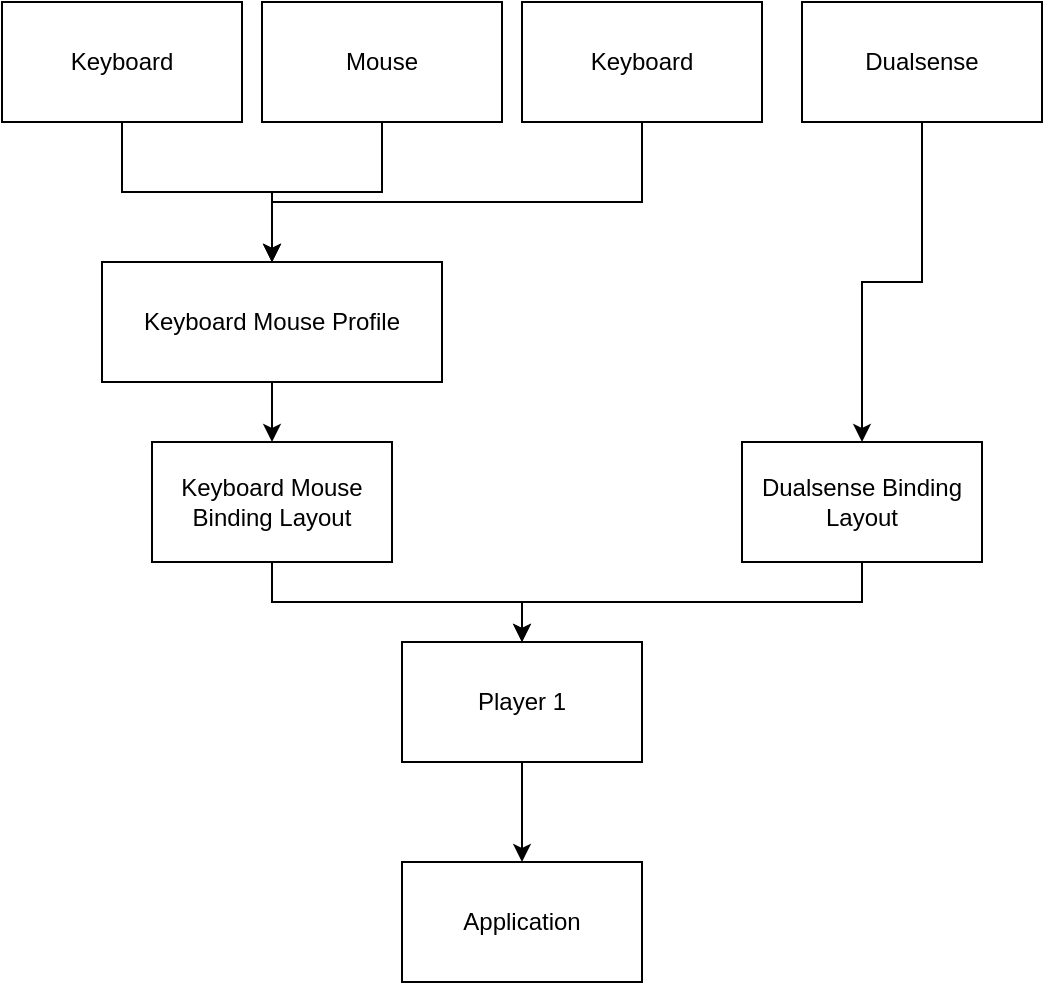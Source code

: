 <mxfile version="16.5.1" type="device" pages="4"><diagram id="h5Q61B0YN9rPFSDJiW0-" name="Mixed Input"><mxGraphModel dx="1038" dy="649" grid="1" gridSize="10" guides="1" tooltips="1" connect="1" arrows="1" fold="1" page="1" pageScale="1" pageWidth="827" pageHeight="1169" math="0" shadow="0"><root><mxCell id="0"/><mxCell id="1" parent="0"/><mxCell id="pF15Wwq_iIEuHPxfnATb-5" style="edgeStyle=orthogonalEdgeStyle;rounded=0;orthogonalLoop=1;jettySize=auto;html=1;exitX=0.5;exitY=1;exitDx=0;exitDy=0;" parent="1" source="pF15Wwq_iIEuHPxfnATb-1" target="pF15Wwq_iIEuHPxfnATb-4" edge="1"><mxGeometry relative="1" as="geometry"/></mxCell><mxCell id="pF15Wwq_iIEuHPxfnATb-1" value="Keyboard" style="rounded=0;whiteSpace=wrap;html=1;" parent="1" vertex="1"><mxGeometry x="20" y="20" width="120" height="60" as="geometry"/></mxCell><mxCell id="pF15Wwq_iIEuHPxfnATb-7" style="edgeStyle=orthogonalEdgeStyle;rounded=0;orthogonalLoop=1;jettySize=auto;html=1;entryX=0.5;entryY=0;entryDx=0;entryDy=0;" parent="1" source="pF15Wwq_iIEuHPxfnATb-2" target="pF15Wwq_iIEuHPxfnATb-4" edge="1"><mxGeometry relative="1" as="geometry"><Array as="points"><mxPoint x="340" y="120"/><mxPoint x="155" y="120"/></Array></mxGeometry></mxCell><mxCell id="pF15Wwq_iIEuHPxfnATb-2" value="Keyboard" style="rounded=0;whiteSpace=wrap;html=1;" parent="1" vertex="1"><mxGeometry x="280" y="20" width="120" height="60" as="geometry"/></mxCell><mxCell id="pF15Wwq_iIEuHPxfnATb-6" style="edgeStyle=orthogonalEdgeStyle;rounded=0;orthogonalLoop=1;jettySize=auto;html=1;exitX=0.5;exitY=1;exitDx=0;exitDy=0;entryX=0.5;entryY=0;entryDx=0;entryDy=0;" parent="1" source="pF15Wwq_iIEuHPxfnATb-3" target="pF15Wwq_iIEuHPxfnATb-4" edge="1"><mxGeometry relative="1" as="geometry"><mxPoint x="160" y="150" as="targetPoint"/></mxGeometry></mxCell><mxCell id="pF15Wwq_iIEuHPxfnATb-3" value="Mouse" style="rounded=0;whiteSpace=wrap;html=1;" parent="1" vertex="1"><mxGeometry x="150" y="20" width="120" height="60" as="geometry"/></mxCell><mxCell id="aq5tfrKfNDRbVjd2Bu6x-3" style="edgeStyle=orthogonalEdgeStyle;rounded=0;orthogonalLoop=1;jettySize=auto;html=1;entryX=0.5;entryY=0;entryDx=0;entryDy=0;" parent="1" source="pF15Wwq_iIEuHPxfnATb-4" target="aq5tfrKfNDRbVjd2Bu6x-2" edge="1"><mxGeometry relative="1" as="geometry"/></mxCell><mxCell id="pF15Wwq_iIEuHPxfnATb-4" value="Keyboard Mouse Profile" style="rounded=0;whiteSpace=wrap;html=1;" parent="1" vertex="1"><mxGeometry x="70" y="150" width="170" height="60" as="geometry"/></mxCell><mxCell id="qpOyX1tc8ropPOdBQhcM-1" style="edgeStyle=orthogonalEdgeStyle;rounded=0;orthogonalLoop=1;jettySize=auto;html=1;entryX=0.5;entryY=0;entryDx=0;entryDy=0;" parent="1" source="pF15Wwq_iIEuHPxfnATb-9" target="aq5tfrKfNDRbVjd2Bu6x-5" edge="1"><mxGeometry relative="1" as="geometry"/></mxCell><mxCell id="pF15Wwq_iIEuHPxfnATb-9" value="Dualsense" style="rounded=0;whiteSpace=wrap;html=1;" parent="1" vertex="1"><mxGeometry x="420" y="20" width="120" height="60" as="geometry"/></mxCell><mxCell id="pF15Wwq_iIEuHPxfnATb-16" style="edgeStyle=orthogonalEdgeStyle;rounded=0;orthogonalLoop=1;jettySize=auto;html=1;" parent="1" source="pF15Wwq_iIEuHPxfnATb-11" target="pF15Wwq_iIEuHPxfnATb-15" edge="1"><mxGeometry relative="1" as="geometry"/></mxCell><mxCell id="pF15Wwq_iIEuHPxfnATb-11" value="Player 1" style="rounded=0;whiteSpace=wrap;html=1;" parent="1" vertex="1"><mxGeometry x="220" y="340" width="120" height="60" as="geometry"/></mxCell><mxCell id="pF15Wwq_iIEuHPxfnATb-15" value="Application" style="rounded=0;whiteSpace=wrap;html=1;" parent="1" vertex="1"><mxGeometry x="220" y="450" width="120" height="60" as="geometry"/></mxCell><mxCell id="aq5tfrKfNDRbVjd2Bu6x-4" style="edgeStyle=orthogonalEdgeStyle;rounded=0;orthogonalLoop=1;jettySize=auto;html=1;entryX=0.5;entryY=0;entryDx=0;entryDy=0;" parent="1" source="aq5tfrKfNDRbVjd2Bu6x-2" target="pF15Wwq_iIEuHPxfnATb-11" edge="1"><mxGeometry relative="1" as="geometry"><Array as="points"><mxPoint x="155" y="320"/><mxPoint x="280" y="320"/></Array></mxGeometry></mxCell><mxCell id="aq5tfrKfNDRbVjd2Bu6x-2" value="Keyboard Mouse Binding Layout" style="rounded=0;whiteSpace=wrap;html=1;" parent="1" vertex="1"><mxGeometry x="95" y="240" width="120" height="60" as="geometry"/></mxCell><mxCell id="aq5tfrKfNDRbVjd2Bu6x-6" style="edgeStyle=orthogonalEdgeStyle;rounded=0;orthogonalLoop=1;jettySize=auto;html=1;entryX=0.5;entryY=0;entryDx=0;entryDy=0;" parent="1" source="aq5tfrKfNDRbVjd2Bu6x-5" target="pF15Wwq_iIEuHPxfnATb-11" edge="1"><mxGeometry relative="1" as="geometry"><mxPoint x="410" y="330" as="targetPoint"/><Array as="points"><mxPoint x="450" y="320"/><mxPoint x="280" y="320"/></Array></mxGeometry></mxCell><mxCell id="aq5tfrKfNDRbVjd2Bu6x-5" value="Dualsense Binding Layout" style="rounded=0;whiteSpace=wrap;html=1;" parent="1" vertex="1"><mxGeometry x="390" y="240" width="120" height="60" as="geometry"/></mxCell></root></mxGraphModel></diagram><diagram id="c1TGQ3jnEVbHoawuWCXP" name="Sharing"><mxGraphModel dx="1038" dy="649" grid="1" gridSize="10" guides="1" tooltips="1" connect="1" arrows="1" fold="1" page="1" pageScale="1" pageWidth="827" pageHeight="1169" math="0" shadow="0"><root><mxCell id="i7vJ8H5af5U2NoIXpvVq-0"/><mxCell id="i7vJ8H5af5U2NoIXpvVq-1" parent="i7vJ8H5af5U2NoIXpvVq-0"/><mxCell id="RErwGhBIFDW3ZbpHrbJg-0" style="edgeStyle=orthogonalEdgeStyle;rounded=0;orthogonalLoop=1;jettySize=auto;html=1;exitX=0.5;exitY=1;exitDx=0;exitDy=0;" parent="i7vJ8H5af5U2NoIXpvVq-1" source="RErwGhBIFDW3ZbpHrbJg-1" target="RErwGhBIFDW3ZbpHrbJg-7" edge="1"><mxGeometry relative="1" as="geometry"/></mxCell><mxCell id="RErwGhBIFDW3ZbpHrbJg-1" value="Mouse" style="rounded=0;whiteSpace=wrap;html=1;" parent="i7vJ8H5af5U2NoIXpvVq-1" vertex="1"><mxGeometry x="80" y="20" width="120" height="60" as="geometry"/></mxCell><mxCell id="7BFnUac_FmdNXGmwfk6E-6" style="edgeStyle=orthogonalEdgeStyle;rounded=0;orthogonalLoop=1;jettySize=auto;html=1;entryX=0.5;entryY=0;entryDx=0;entryDy=0;" parent="i7vJ8H5af5U2NoIXpvVq-1" source="RErwGhBIFDW3ZbpHrbJg-3" target="RErwGhBIFDW3ZbpHrbJg-7" edge="1"><mxGeometry relative="1" as="geometry"/></mxCell><mxCell id="RErwGhBIFDW3ZbpHrbJg-3" value="Keyboard" style="rounded=0;whiteSpace=wrap;html=1;" parent="i7vJ8H5af5U2NoIXpvVq-1" vertex="1"><mxGeometry x="250" y="20" width="120" height="60" as="geometry"/></mxCell><mxCell id="7BFnUac_FmdNXGmwfk6E-1" style="edgeStyle=orthogonalEdgeStyle;rounded=0;orthogonalLoop=1;jettySize=auto;html=1;entryX=0.5;entryY=0;entryDx=0;entryDy=0;" parent="i7vJ8H5af5U2NoIXpvVq-1" source="RErwGhBIFDW3ZbpHrbJg-7" target="7BFnUac_FmdNXGmwfk6E-0" edge="1"><mxGeometry relative="1" as="geometry"/></mxCell><mxCell id="7BFnUac_FmdNXGmwfk6E-7" style="edgeStyle=orthogonalEdgeStyle;rounded=0;orthogonalLoop=1;jettySize=auto;html=1;entryX=0.5;entryY=0;entryDx=0;entryDy=0;" parent="i7vJ8H5af5U2NoIXpvVq-1" source="RErwGhBIFDW3ZbpHrbJg-7" target="7BFnUac_FmdNXGmwfk6E-5" edge="1"><mxGeometry relative="1" as="geometry"/></mxCell><mxCell id="RErwGhBIFDW3ZbpHrbJg-7" value="Mouse and Keyboard Profile" style="rounded=0;whiteSpace=wrap;html=1;" parent="i7vJ8H5af5U2NoIXpvVq-1" vertex="1"><mxGeometry x="140" y="140" width="170" height="60" as="geometry"/></mxCell><mxCell id="RErwGhBIFDW3ZbpHrbJg-12" style="edgeStyle=orthogonalEdgeStyle;rounded=0;orthogonalLoop=1;jettySize=auto;html=1;" parent="i7vJ8H5af5U2NoIXpvVq-1" target="RErwGhBIFDW3ZbpHrbJg-14" edge="1"><mxGeometry relative="1" as="geometry"><mxPoint x="135" y="430" as="sourcePoint"/><Array as="points"><mxPoint x="135" y="450"/><mxPoint x="225" y="450"/></Array></mxGeometry></mxCell><mxCell id="RErwGhBIFDW3ZbpHrbJg-13" value="Player 1" style="rounded=0;whiteSpace=wrap;html=1;" parent="i7vJ8H5af5U2NoIXpvVq-1" vertex="1"><mxGeometry x="80" y="370" width="120" height="60" as="geometry"/></mxCell><mxCell id="RErwGhBIFDW3ZbpHrbJg-14" value="Application" style="rounded=0;whiteSpace=wrap;html=1;" parent="i7vJ8H5af5U2NoIXpvVq-1" vertex="1"><mxGeometry x="165" y="480" width="120" height="60" as="geometry"/></mxCell><mxCell id="RErwGhBIFDW3ZbpHrbJg-32" style="edgeStyle=orthogonalEdgeStyle;rounded=0;orthogonalLoop=1;jettySize=auto;html=1;entryX=0.5;entryY=0;entryDx=0;entryDy=0;" parent="i7vJ8H5af5U2NoIXpvVq-1" target="RErwGhBIFDW3ZbpHrbJg-14" edge="1"><mxGeometry relative="1" as="geometry"><mxPoint x="315" y="430" as="sourcePoint"/><Array as="points"><mxPoint x="315" y="450"/><mxPoint x="225" y="450"/></Array></mxGeometry></mxCell><mxCell id="RErwGhBIFDW3ZbpHrbJg-30" value="&lt;div&gt;Player 2&lt;/div&gt;" style="rounded=0;whiteSpace=wrap;html=1;" parent="i7vJ8H5af5U2NoIXpvVq-1" vertex="1"><mxGeometry x="260" y="370" width="120" height="60" as="geometry"/></mxCell><mxCell id="7BFnUac_FmdNXGmwfk6E-2" style="edgeStyle=orthogonalEdgeStyle;rounded=0;orthogonalLoop=1;jettySize=auto;html=1;entryX=0.5;entryY=0;entryDx=0;entryDy=0;" parent="i7vJ8H5af5U2NoIXpvVq-1" source="7BFnUac_FmdNXGmwfk6E-0" target="RErwGhBIFDW3ZbpHrbJg-13" edge="1"><mxGeometry relative="1" as="geometry"/></mxCell><mxCell id="7BFnUac_FmdNXGmwfk6E-0" value="Shared Keyboard Bindings WASD" style="rounded=0;whiteSpace=wrap;html=1;" parent="i7vJ8H5af5U2NoIXpvVq-1" vertex="1"><mxGeometry x="80" y="260" width="120" height="60" as="geometry"/></mxCell><mxCell id="7BFnUac_FmdNXGmwfk6E-8" style="edgeStyle=orthogonalEdgeStyle;rounded=0;orthogonalLoop=1;jettySize=auto;html=1;entryX=0.5;entryY=0;entryDx=0;entryDy=0;" parent="i7vJ8H5af5U2NoIXpvVq-1" source="7BFnUac_FmdNXGmwfk6E-5" target="RErwGhBIFDW3ZbpHrbJg-30" edge="1"><mxGeometry relative="1" as="geometry"/></mxCell><mxCell id="7BFnUac_FmdNXGmwfk6E-5" value="Shared Keyboard Bindings Arrow Keys" style="rounded=0;whiteSpace=wrap;html=1;" parent="i7vJ8H5af5U2NoIXpvVq-1" vertex="1"><mxGeometry x="260" y="260" width="120" height="60" as="geometry"/></mxCell></root></mxGraphModel></diagram><diagram id="95kvRpUVmhsFwS-qhy79" name="Copilot"><mxGraphModel dx="1038" dy="649" grid="1" gridSize="10" guides="1" tooltips="1" connect="1" arrows="1" fold="1" page="1" pageScale="1" pageWidth="827" pageHeight="1169" background="none" math="0" shadow="0"><root><mxCell id="0-ZATzftTt1TMIsoY-B9-0"/><mxCell id="0-ZATzftTt1TMIsoY-B9-1" parent="0-ZATzftTt1TMIsoY-B9-0"/><mxCell id="YGL5bRmErPc9dnEecpta-36" style="edgeStyle=orthogonalEdgeStyle;rounded=0;orthogonalLoop=1;jettySize=auto;html=1;" parent="0-ZATzftTt1TMIsoY-B9-1" source="YGL5bRmErPc9dnEecpta-9" target="YGL5bRmErPc9dnEecpta-16" edge="1"><mxGeometry relative="1" as="geometry"/></mxCell><mxCell id="YGL5bRmErPc9dnEecpta-9" value="Xbox Controller" style="rounded=0;whiteSpace=wrap;html=1;" parent="0-ZATzftTt1TMIsoY-B9-1" vertex="1"><mxGeometry x="280" y="40" width="120" height="60" as="geometry"/></mxCell><mxCell id="YGL5bRmErPc9dnEecpta-10" style="edgeStyle=orthogonalEdgeStyle;rounded=0;orthogonalLoop=1;jettySize=auto;html=1;" parent="0-ZATzftTt1TMIsoY-B9-1" source="YGL5bRmErPc9dnEecpta-11" target="YGL5bRmErPc9dnEecpta-12" edge="1"><mxGeometry relative="1" as="geometry"/></mxCell><mxCell id="YGL5bRmErPc9dnEecpta-11" value="Player 1" style="rounded=0;whiteSpace=wrap;html=1;" parent="0-ZATzftTt1TMIsoY-B9-1" vertex="1"><mxGeometry x="340" y="360" width="120" height="60" as="geometry"/></mxCell><mxCell id="YGL5bRmErPc9dnEecpta-12" value="Application" style="rounded=0;whiteSpace=wrap;html=1;" parent="0-ZATzftTt1TMIsoY-B9-1" vertex="1"><mxGeometry x="340" y="450" width="120" height="60" as="geometry"/></mxCell><mxCell id="YGL5bRmErPc9dnEecpta-53" value="" style="edgeStyle=orthogonalEdgeStyle;rounded=0;orthogonalLoop=1;jettySize=auto;html=1;fontSize=18;" parent="0-ZATzftTt1TMIsoY-B9-1" source="YGL5bRmErPc9dnEecpta-16" target="YGL5bRmErPc9dnEecpta-52" edge="1"><mxGeometry relative="1" as="geometry"/></mxCell><mxCell id="YGL5bRmErPc9dnEecpta-16" value="Xbox Interaction Profile" style="rounded=0;whiteSpace=wrap;html=1;" parent="0-ZATzftTt1TMIsoY-B9-1" vertex="1"><mxGeometry x="340" y="160" width="120" height="60" as="geometry"/></mxCell><mxCell id="YGL5bRmErPc9dnEecpta-37" value="" style="edgeStyle=orthogonalEdgeStyle;rounded=0;orthogonalLoop=1;jettySize=auto;html=1;" parent="0-ZATzftTt1TMIsoY-B9-1" source="YGL5bRmErPc9dnEecpta-35" target="YGL5bRmErPc9dnEecpta-16" edge="1"><mxGeometry relative="1" as="geometry"/></mxCell><mxCell id="YGL5bRmErPc9dnEecpta-35" value="Xbox Controller" style="rounded=0;whiteSpace=wrap;html=1;" parent="0-ZATzftTt1TMIsoY-B9-1" vertex="1"><mxGeometry x="410" y="40" width="120" height="60" as="geometry"/></mxCell><mxCell id="YGL5bRmErPc9dnEecpta-38" value="&lt;div align=&quot;left&quot;&gt;Xbox consoles offer 'Copilot' mode which lets games treat two controllers as one for a11y. &lt;br&gt;&lt;/div&gt;&lt;div align=&quot;left&quot;&gt;&lt;br&gt;&lt;/div&gt;&lt;div align=&quot;left&quot;&gt;This demonstrates two ways such a system could work under SuInput.&lt;br&gt;&lt;/div&gt;&lt;div&gt;&lt;br&gt;&lt;/div&gt;&lt;div&gt;The left one demonstrates the simplest one where both devices are treated as one device.&lt;/div&gt;&lt;div&gt;&lt;br&gt;&lt;/div&gt;&lt;div&gt;The right one demonstrates using different bindings for each device but still having them act on the same player&lt;br&gt;&lt;/div&gt;" style="text;html=1;align=left;verticalAlign=top;whiteSpace=wrap;rounded=0;fontSize=18;fillColor=#647687;strokeColor=#314354;fontColor=#ffffff;" parent="0-ZATzftTt1TMIsoY-B9-1" vertex="1"><mxGeometry y="50" width="250" height="380" as="geometry"/></mxCell><mxCell id="YGL5bRmErPc9dnEecpta-39" style="edgeStyle=orthogonalEdgeStyle;rounded=0;orthogonalLoop=1;jettySize=auto;html=1;" parent="0-ZATzftTt1TMIsoY-B9-1" source="YGL5bRmErPc9dnEecpta-40" target="YGL5bRmErPc9dnEecpta-45" edge="1"><mxGeometry relative="1" as="geometry"/></mxCell><mxCell id="YGL5bRmErPc9dnEecpta-40" value="Xbox Controller" style="rounded=0;whiteSpace=wrap;html=1;" parent="0-ZATzftTt1TMIsoY-B9-1" vertex="1"><mxGeometry x="550" y="40" width="120" height="60" as="geometry"/></mxCell><mxCell id="YGL5bRmErPc9dnEecpta-41" style="edgeStyle=orthogonalEdgeStyle;rounded=0;orthogonalLoop=1;jettySize=auto;html=1;" parent="0-ZATzftTt1TMIsoY-B9-1" source="YGL5bRmErPc9dnEecpta-42" target="YGL5bRmErPc9dnEecpta-43" edge="1"><mxGeometry relative="1" as="geometry"/></mxCell><mxCell id="YGL5bRmErPc9dnEecpta-42" value="Player 1" style="rounded=0;whiteSpace=wrap;html=1;" parent="0-ZATzftTt1TMIsoY-B9-1" vertex="1"><mxGeometry x="620" y="360" width="120" height="60" as="geometry"/></mxCell><mxCell id="YGL5bRmErPc9dnEecpta-43" value="Application" style="rounded=0;whiteSpace=wrap;html=1;" parent="0-ZATzftTt1TMIsoY-B9-1" vertex="1"><mxGeometry x="620" y="450" width="120" height="60" as="geometry"/></mxCell><mxCell id="YGL5bRmErPc9dnEecpta-44" value="" style="edgeStyle=orthogonalEdgeStyle;rounded=0;orthogonalLoop=1;jettySize=auto;html=1;" parent="0-ZATzftTt1TMIsoY-B9-1" source="YGL5bRmErPc9dnEecpta-45" target="YGL5bRmErPc9dnEecpta-42" edge="1"><mxGeometry relative="1" as="geometry"/></mxCell><mxCell id="YGL5bRmErPc9dnEecpta-45" value="Xbox Binding Layout 1" style="rounded=0;whiteSpace=wrap;html=1;" parent="0-ZATzftTt1TMIsoY-B9-1" vertex="1"><mxGeometry x="550" y="240" width="120" height="60" as="geometry"/></mxCell><mxCell id="YGL5bRmErPc9dnEecpta-49" value="" style="edgeStyle=orthogonalEdgeStyle;rounded=0;orthogonalLoop=1;jettySize=auto;html=1;fontSize=18;" parent="0-ZATzftTt1TMIsoY-B9-1" source="YGL5bRmErPc9dnEecpta-47" target="YGL5bRmErPc9dnEecpta-48" edge="1"><mxGeometry relative="1" as="geometry"/></mxCell><mxCell id="YGL5bRmErPc9dnEecpta-47" value="Xbox Controller" style="rounded=0;whiteSpace=wrap;html=1;" parent="0-ZATzftTt1TMIsoY-B9-1" vertex="1"><mxGeometry x="680" y="40" width="120" height="60" as="geometry"/></mxCell><mxCell id="YGL5bRmErPc9dnEecpta-50" value="" style="edgeStyle=orthogonalEdgeStyle;rounded=0;orthogonalLoop=1;jettySize=auto;html=1;fontSize=18;" parent="0-ZATzftTt1TMIsoY-B9-1" source="YGL5bRmErPc9dnEecpta-48" target="YGL5bRmErPc9dnEecpta-42" edge="1"><mxGeometry relative="1" as="geometry"/></mxCell><mxCell id="YGL5bRmErPc9dnEecpta-48" value="Xbox Binding Layout 2" style="rounded=0;whiteSpace=wrap;html=1;" parent="0-ZATzftTt1TMIsoY-B9-1" vertex="1"><mxGeometry x="680" y="240" width="120" height="60" as="geometry"/></mxCell><mxCell id="YGL5bRmErPc9dnEecpta-54" value="" style="edgeStyle=orthogonalEdgeStyle;rounded=0;orthogonalLoop=1;jettySize=auto;html=1;fontSize=18;" parent="0-ZATzftTt1TMIsoY-B9-1" source="YGL5bRmErPc9dnEecpta-52" target="YGL5bRmErPc9dnEecpta-11" edge="1"><mxGeometry relative="1" as="geometry"/></mxCell><mxCell id="YGL5bRmErPc9dnEecpta-52" value="Xbox Binding Layout" style="rounded=0;whiteSpace=wrap;html=1;" parent="0-ZATzftTt1TMIsoY-B9-1" vertex="1"><mxGeometry x="340" y="260" width="120" height="60" as="geometry"/></mxCell></root></mxGraphModel></diagram><diagram id="_5Ky0LnrIYnmiXWjiXko" name="Custom Interaction Profile"><mxGraphModel dx="1196" dy="564" grid="1" gridSize="10" guides="1" tooltips="1" connect="1" arrows="1" fold="1" page="1" pageScale="1" pageWidth="827" pageHeight="1169" math="0" shadow="0"><root><mxCell id="xQtZ9JEuSkTCHHoqoFO7-0"/><mxCell id="xQtZ9JEuSkTCHHoqoFO7-1" parent="xQtZ9JEuSkTCHHoqoFO7-0"/><mxCell id="xQtZ9JEuSkTCHHoqoFO7-2" style="edgeStyle=orthogonalEdgeStyle;rounded=0;orthogonalLoop=1;jettySize=auto;html=1;exitX=0.5;exitY=1;exitDx=0;exitDy=0;" edge="1" source="xQtZ9JEuSkTCHHoqoFO7-3" target="xQtZ9JEuSkTCHHoqoFO7-9" parent="xQtZ9JEuSkTCHHoqoFO7-1"><mxGeometry relative="1" as="geometry"><Array as="points"><mxPoint x="80" y="100"/><mxPoint x="205" y="100"/></Array></mxGeometry></mxCell><mxCell id="xQtZ9JEuSkTCHHoqoFO7-3" value="Keyboard" style="rounded=0;whiteSpace=wrap;html=1;" vertex="1" parent="xQtZ9JEuSkTCHHoqoFO7-1"><mxGeometry x="20" y="10" width="120" height="60" as="geometry"/></mxCell><mxCell id="xQtZ9JEuSkTCHHoqoFO7-4" style="edgeStyle=orthogonalEdgeStyle;rounded=0;orthogonalLoop=1;jettySize=auto;html=1;entryX=0.5;entryY=0;entryDx=0;entryDy=0;" edge="1" source="xQtZ9JEuSkTCHHoqoFO7-5" target="xQtZ9JEuSkTCHHoqoFO7-9" parent="xQtZ9JEuSkTCHHoqoFO7-1"><mxGeometry relative="1" as="geometry"><Array as="points"><mxPoint x="334" y="100"/><mxPoint x="205" y="100"/></Array></mxGeometry></mxCell><mxCell id="xQtZ9JEuSkTCHHoqoFO7-5" value="Xbox One Controller" style="rounded=0;whiteSpace=wrap;html=1;" vertex="1" parent="xQtZ9JEuSkTCHHoqoFO7-1"><mxGeometry x="273.5" y="10" width="120" height="60" as="geometry"/></mxCell><mxCell id="xQtZ9JEuSkTCHHoqoFO7-6" style="edgeStyle=orthogonalEdgeStyle;rounded=0;orthogonalLoop=1;jettySize=auto;html=1;exitX=0.5;exitY=1;exitDx=0;exitDy=0;entryX=0.5;entryY=0;entryDx=0;entryDy=0;" edge="1" source="xQtZ9JEuSkTCHHoqoFO7-7" target="xQtZ9JEuSkTCHHoqoFO7-9" parent="xQtZ9JEuSkTCHHoqoFO7-1"><mxGeometry relative="1" as="geometry"><mxPoint x="210" y="140" as="targetPoint"/><Array as="points"><mxPoint x="205" y="71"/></Array></mxGeometry></mxCell><mxCell id="xQtZ9JEuSkTCHHoqoFO7-7" value="Pedals" style="rounded=0;whiteSpace=wrap;html=1;" vertex="1" parent="xQtZ9JEuSkTCHHoqoFO7-1"><mxGeometry x="147" y="10" width="120" height="60" as="geometry"/></mxCell><mxCell id="xQtZ9JEuSkTCHHoqoFO7-8" style="edgeStyle=orthogonalEdgeStyle;rounded=0;orthogonalLoop=1;jettySize=auto;html=1;entryX=0.5;entryY=0;entryDx=0;entryDy=0;" edge="1" source="xQtZ9JEuSkTCHHoqoFO7-9" target="xQtZ9JEuSkTCHHoqoFO7-16" parent="xQtZ9JEuSkTCHHoqoFO7-1"><mxGeometry relative="1" as="geometry"/></mxCell><mxCell id="xQtZ9JEuSkTCHHoqoFO7-9" value="My Custom Interaction Profile" style="rounded=0;whiteSpace=wrap;html=1;" vertex="1" parent="xQtZ9JEuSkTCHHoqoFO7-1"><mxGeometry x="120" y="140" width="170" height="60" as="geometry"/></mxCell><mxCell id="xQtZ9JEuSkTCHHoqoFO7-12" style="edgeStyle=orthogonalEdgeStyle;rounded=0;orthogonalLoop=1;jettySize=auto;html=1;" edge="1" source="xQtZ9JEuSkTCHHoqoFO7-13" target="xQtZ9JEuSkTCHHoqoFO7-14" parent="xQtZ9JEuSkTCHHoqoFO7-1"><mxGeometry relative="1" as="geometry"/></mxCell><mxCell id="xQtZ9JEuSkTCHHoqoFO7-13" value="Player 1" style="rounded=0;whiteSpace=wrap;html=1;" vertex="1" parent="xQtZ9JEuSkTCHHoqoFO7-1"><mxGeometry x="145" y="330" width="120" height="60" as="geometry"/></mxCell><mxCell id="xQtZ9JEuSkTCHHoqoFO7-14" value="Application" style="rounded=0;whiteSpace=wrap;html=1;" vertex="1" parent="xQtZ9JEuSkTCHHoqoFO7-1"><mxGeometry x="145" y="430" width="120" height="60" as="geometry"/></mxCell><mxCell id="xQtZ9JEuSkTCHHoqoFO7-19" value="" style="edgeStyle=orthogonalEdgeStyle;rounded=0;orthogonalLoop=1;jettySize=auto;html=1;fontSize=18;" edge="1" parent="xQtZ9JEuSkTCHHoqoFO7-1" source="xQtZ9JEuSkTCHHoqoFO7-16" target="xQtZ9JEuSkTCHHoqoFO7-13"><mxGeometry relative="1" as="geometry"/></mxCell><mxCell id="xQtZ9JEuSkTCHHoqoFO7-16" value="Custom Profile Binding Layout" style="rounded=0;whiteSpace=wrap;html=1;" vertex="1" parent="xQtZ9JEuSkTCHHoqoFO7-1"><mxGeometry x="145" y="230" width="120" height="60" as="geometry"/></mxCell><mxCell id="xQtZ9JEuSkTCHHoqoFO7-33" value="Left Mouse" style="edgeStyle=orthogonalEdgeStyle;rounded=0;orthogonalLoop=1;jettySize=auto;html=1;entryX=0.25;entryY=0;entryDx=0;entryDy=0;fontSize=18;" edge="1" parent="xQtZ9JEuSkTCHHoqoFO7-1" source="xQtZ9JEuSkTCHHoqoFO7-21" target="xQtZ9JEuSkTCHHoqoFO7-27"><mxGeometry relative="1" as="geometry"/></mxCell><mxCell id="xQtZ9JEuSkTCHHoqoFO7-21" value="Mouse" style="rounded=0;whiteSpace=wrap;html=1;" vertex="1" parent="xQtZ9JEuSkTCHHoqoFO7-1"><mxGeometry x="460" y="10" width="120" height="60" as="geometry"/></mxCell><mxCell id="xQtZ9JEuSkTCHHoqoFO7-34" value="Right Mouse" style="edgeStyle=orthogonalEdgeStyle;rounded=0;orthogonalLoop=1;jettySize=auto;html=1;entryX=0.75;entryY=0;entryDx=0;entryDy=0;fontSize=18;" edge="1" parent="xQtZ9JEuSkTCHHoqoFO7-1" source="xQtZ9JEuSkTCHHoqoFO7-23" target="xQtZ9JEuSkTCHHoqoFO7-27"><mxGeometry relative="1" as="geometry"/></mxCell><mxCell id="xQtZ9JEuSkTCHHoqoFO7-23" value="Mouse" style="rounded=0;whiteSpace=wrap;html=1;" vertex="1" parent="xQtZ9JEuSkTCHHoqoFO7-1"><mxGeometry x="620" y="10" width="120" height="60" as="geometry"/></mxCell><mxCell id="xQtZ9JEuSkTCHHoqoFO7-26" style="edgeStyle=orthogonalEdgeStyle;rounded=0;orthogonalLoop=1;jettySize=auto;html=1;entryX=0.5;entryY=0;entryDx=0;entryDy=0;" edge="1" source="xQtZ9JEuSkTCHHoqoFO7-27" target="xQtZ9JEuSkTCHHoqoFO7-32" parent="xQtZ9JEuSkTCHHoqoFO7-1"><mxGeometry relative="1" as="geometry"/></mxCell><mxCell id="xQtZ9JEuSkTCHHoqoFO7-27" value="My Dual Mouse Profile" style="rounded=0;whiteSpace=wrap;html=1;" vertex="1" parent="xQtZ9JEuSkTCHHoqoFO7-1"><mxGeometry x="520" y="140" width="170" height="60" as="geometry"/></mxCell><mxCell id="xQtZ9JEuSkTCHHoqoFO7-28" style="edgeStyle=orthogonalEdgeStyle;rounded=0;orthogonalLoop=1;jettySize=auto;html=1;" edge="1" source="xQtZ9JEuSkTCHHoqoFO7-29" target="xQtZ9JEuSkTCHHoqoFO7-30" parent="xQtZ9JEuSkTCHHoqoFO7-1"><mxGeometry relative="1" as="geometry"/></mxCell><mxCell id="xQtZ9JEuSkTCHHoqoFO7-29" value="Player 1" style="rounded=0;whiteSpace=wrap;html=1;" vertex="1" parent="xQtZ9JEuSkTCHHoqoFO7-1"><mxGeometry x="545" y="330" width="120" height="60" as="geometry"/></mxCell><mxCell id="xQtZ9JEuSkTCHHoqoFO7-30" value="Application" style="rounded=0;whiteSpace=wrap;html=1;" vertex="1" parent="xQtZ9JEuSkTCHHoqoFO7-1"><mxGeometry x="545" y="430" width="120" height="60" as="geometry"/></mxCell><mxCell id="xQtZ9JEuSkTCHHoqoFO7-31" value="" style="edgeStyle=orthogonalEdgeStyle;rounded=0;orthogonalLoop=1;jettySize=auto;html=1;fontSize=18;" edge="1" source="xQtZ9JEuSkTCHHoqoFO7-32" target="xQtZ9JEuSkTCHHoqoFO7-29" parent="xQtZ9JEuSkTCHHoqoFO7-1"><mxGeometry relative="1" as="geometry"/></mxCell><mxCell id="xQtZ9JEuSkTCHHoqoFO7-32" value="Dual Mouse Binding Layout" style="rounded=0;whiteSpace=wrap;html=1;" vertex="1" parent="xQtZ9JEuSkTCHHoqoFO7-1"><mxGeometry x="545" y="230" width="120" height="60" as="geometry"/></mxCell></root></mxGraphModel></diagram></mxfile>